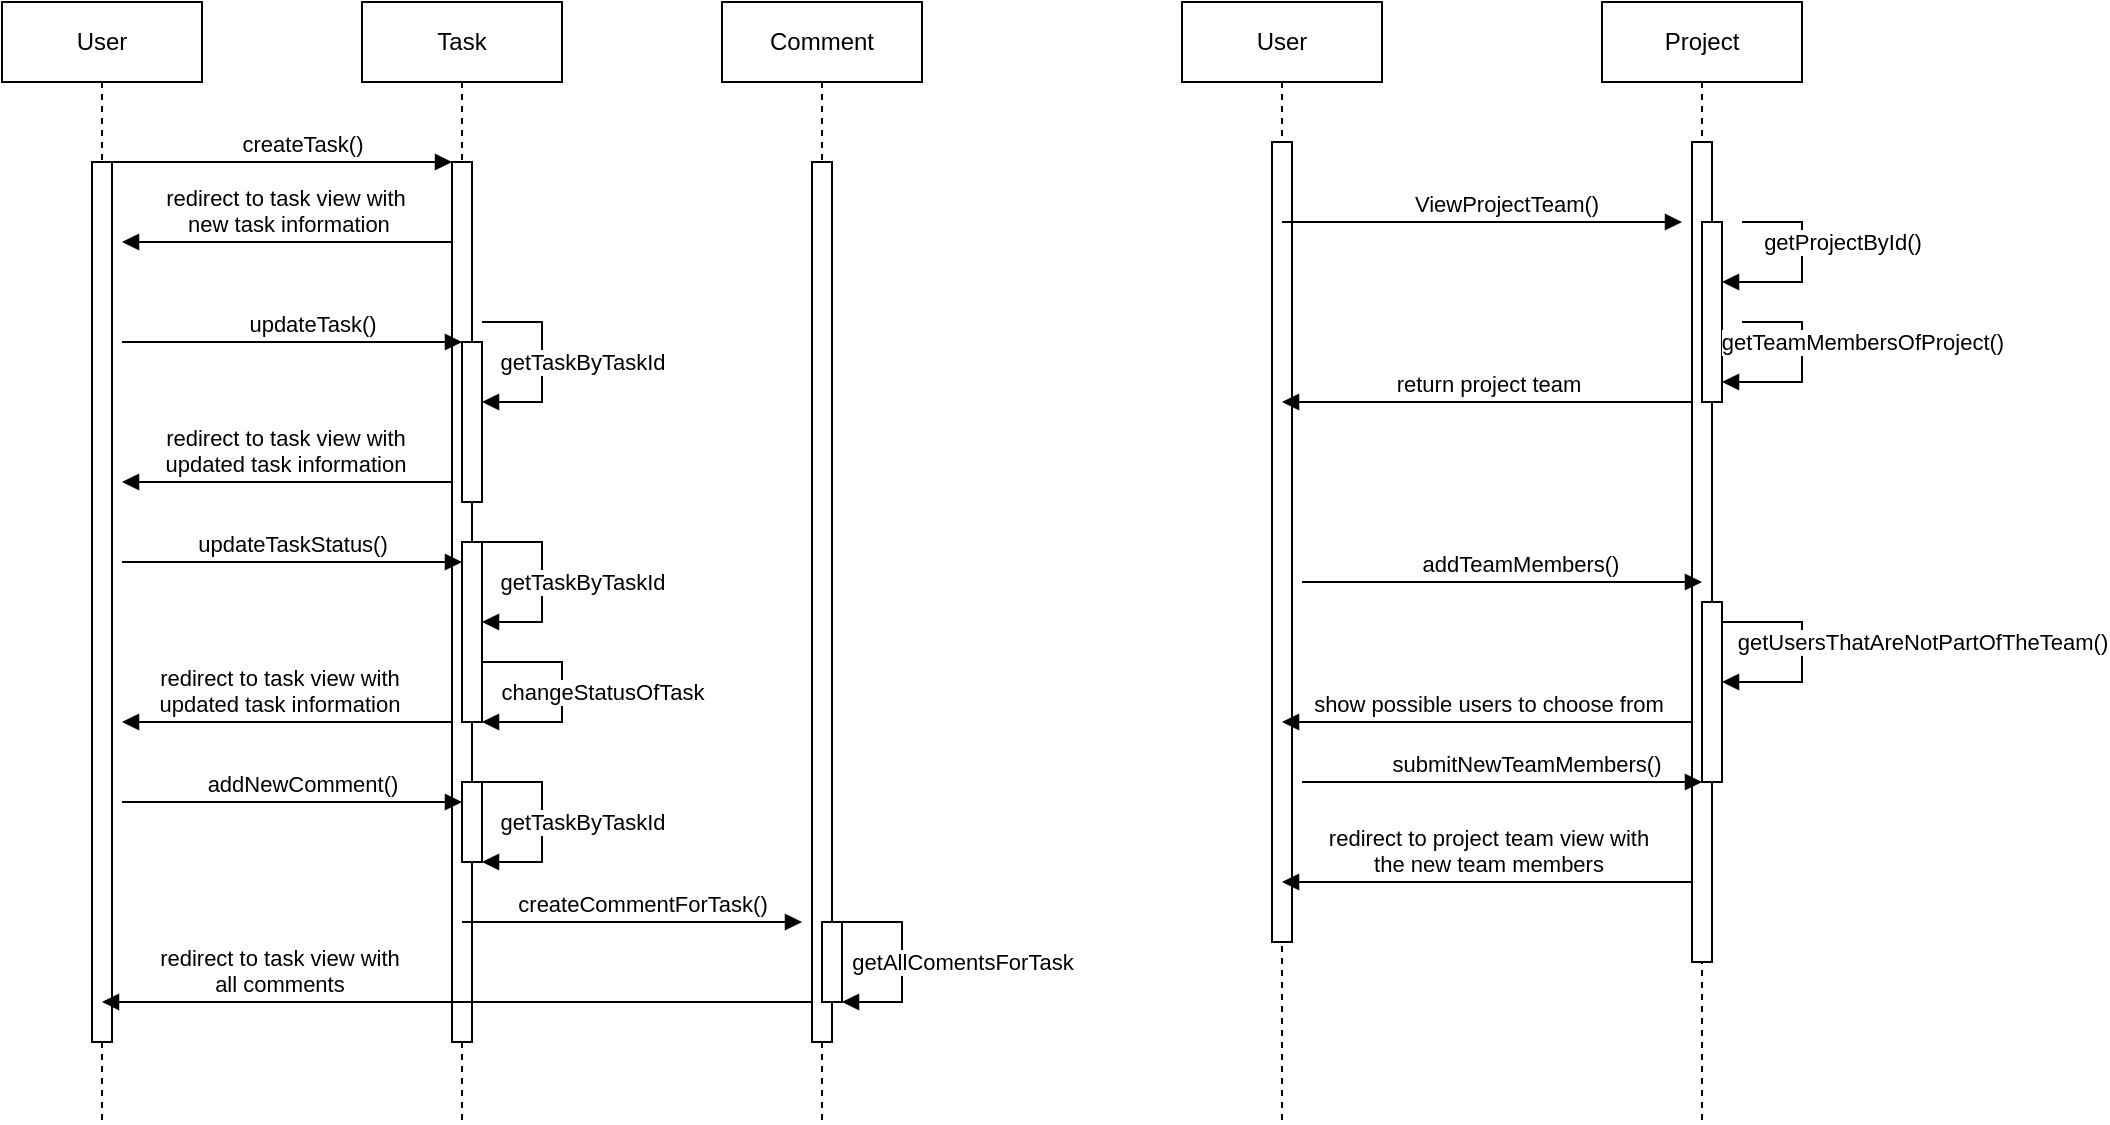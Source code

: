<mxfile version="21.2.4" type="github">
  <diagram name="Page-1" id="2YBvvXClWsGukQMizWep">
    <mxGraphModel dx="1246" dy="430" grid="1" gridSize="10" guides="1" tooltips="1" connect="1" arrows="1" fold="1" page="1" pageScale="1" pageWidth="850" pageHeight="1100" math="0" shadow="0">
      <root>
        <mxCell id="0" />
        <mxCell id="1" parent="0" />
        <mxCell id="aM9ryv3xv72pqoxQDRHE-1" value="User" style="shape=umlLifeline;perimeter=lifelinePerimeter;whiteSpace=wrap;html=1;container=0;dropTarget=0;collapsible=0;recursiveResize=0;outlineConnect=0;portConstraint=eastwest;newEdgeStyle={&quot;edgeStyle&quot;:&quot;elbowEdgeStyle&quot;,&quot;elbow&quot;:&quot;vertical&quot;,&quot;curved&quot;:0,&quot;rounded&quot;:0};" parent="1" vertex="1">
          <mxGeometry x="40" y="40" width="100" height="560" as="geometry" />
        </mxCell>
        <mxCell id="aM9ryv3xv72pqoxQDRHE-2" value="" style="html=1;points=[];perimeter=orthogonalPerimeter;outlineConnect=0;targetShapes=umlLifeline;portConstraint=eastwest;newEdgeStyle={&quot;edgeStyle&quot;:&quot;elbowEdgeStyle&quot;,&quot;elbow&quot;:&quot;vertical&quot;,&quot;curved&quot;:0,&quot;rounded&quot;:0};" parent="aM9ryv3xv72pqoxQDRHE-1" vertex="1">
          <mxGeometry x="45" y="80" width="10" height="440" as="geometry" />
        </mxCell>
        <mxCell id="aM9ryv3xv72pqoxQDRHE-5" value="Task" style="shape=umlLifeline;perimeter=lifelinePerimeter;whiteSpace=wrap;html=1;container=0;dropTarget=0;collapsible=0;recursiveResize=0;outlineConnect=0;portConstraint=eastwest;newEdgeStyle={&quot;edgeStyle&quot;:&quot;elbowEdgeStyle&quot;,&quot;elbow&quot;:&quot;vertical&quot;,&quot;curved&quot;:0,&quot;rounded&quot;:0};" parent="1" vertex="1">
          <mxGeometry x="220" y="40" width="100" height="560" as="geometry" />
        </mxCell>
        <mxCell id="aM9ryv3xv72pqoxQDRHE-6" value="" style="html=1;points=[];perimeter=orthogonalPerimeter;outlineConnect=0;targetShapes=umlLifeline;portConstraint=eastwest;newEdgeStyle={&quot;edgeStyle&quot;:&quot;elbowEdgeStyle&quot;,&quot;elbow&quot;:&quot;vertical&quot;,&quot;curved&quot;:0,&quot;rounded&quot;:0};" parent="aM9ryv3xv72pqoxQDRHE-5" vertex="1">
          <mxGeometry x="45" y="80" width="10" height="440" as="geometry" />
        </mxCell>
        <mxCell id="MTvHvGFfYVo_tMJE1Wvt-5" value="" style="html=1;points=[];perimeter=orthogonalPerimeter;outlineConnect=0;targetShapes=umlLifeline;portConstraint=eastwest;newEdgeStyle={&quot;edgeStyle&quot;:&quot;elbowEdgeStyle&quot;,&quot;elbow&quot;:&quot;vertical&quot;,&quot;curved&quot;:0,&quot;rounded&quot;:0};" vertex="1" parent="aM9ryv3xv72pqoxQDRHE-5">
          <mxGeometry x="50" y="170" width="10" height="80" as="geometry" />
        </mxCell>
        <mxCell id="MTvHvGFfYVo_tMJE1Wvt-6" value="" style="html=1;align=left;spacingLeft=2;endArrow=block;rounded=0;edgeStyle=orthogonalEdgeStyle;curved=0;rounded=0;" edge="1" target="MTvHvGFfYVo_tMJE1Wvt-5" parent="aM9ryv3xv72pqoxQDRHE-5">
          <mxGeometry relative="1" as="geometry">
            <mxPoint x="60" y="160" as="sourcePoint" />
            <Array as="points">
              <mxPoint x="90" y="160" />
              <mxPoint x="90" y="200" />
            </Array>
          </mxGeometry>
        </mxCell>
        <mxCell id="MTvHvGFfYVo_tMJE1Wvt-7" value="getTaskByTaskId" style="edgeLabel;html=1;align=center;verticalAlign=middle;resizable=0;points=[];" vertex="1" connectable="0" parent="MTvHvGFfYVo_tMJE1Wvt-6">
          <mxGeometry x="-0.003" relative="1" as="geometry">
            <mxPoint x="20" as="offset" />
          </mxGeometry>
        </mxCell>
        <mxCell id="MTvHvGFfYVo_tMJE1Wvt-10" value="" style="html=1;points=[];perimeter=orthogonalPerimeter;outlineConnect=0;targetShapes=umlLifeline;portConstraint=eastwest;newEdgeStyle={&quot;edgeStyle&quot;:&quot;elbowEdgeStyle&quot;,&quot;elbow&quot;:&quot;vertical&quot;,&quot;curved&quot;:0,&quot;rounded&quot;:0};" vertex="1" parent="aM9ryv3xv72pqoxQDRHE-5">
          <mxGeometry x="50" y="270" width="10" height="90" as="geometry" />
        </mxCell>
        <mxCell id="MTvHvGFfYVo_tMJE1Wvt-13" value="" style="html=1;align=left;spacingLeft=2;endArrow=block;rounded=0;edgeStyle=orthogonalEdgeStyle;curved=0;rounded=0;" edge="1" parent="aM9ryv3xv72pqoxQDRHE-5" source="MTvHvGFfYVo_tMJE1Wvt-10" target="MTvHvGFfYVo_tMJE1Wvt-10">
          <mxGeometry relative="1" as="geometry">
            <mxPoint x="69.96" y="330" as="sourcePoint" />
            <Array as="points">
              <mxPoint x="100" y="330" />
              <mxPoint x="100" y="360" />
            </Array>
            <mxPoint x="69.96" y="360" as="targetPoint" />
          </mxGeometry>
        </mxCell>
        <mxCell id="MTvHvGFfYVo_tMJE1Wvt-14" value="changeStatusOfTask" style="edgeLabel;html=1;align=center;verticalAlign=middle;resizable=0;points=[];" vertex="1" connectable="0" parent="MTvHvGFfYVo_tMJE1Wvt-13">
          <mxGeometry x="-0.003" relative="1" as="geometry">
            <mxPoint x="20" as="offset" />
          </mxGeometry>
        </mxCell>
        <mxCell id="MTvHvGFfYVo_tMJE1Wvt-25" value="" style="html=1;points=[];perimeter=orthogonalPerimeter;outlineConnect=0;targetShapes=umlLifeline;portConstraint=eastwest;newEdgeStyle={&quot;edgeStyle&quot;:&quot;elbowEdgeStyle&quot;,&quot;elbow&quot;:&quot;vertical&quot;,&quot;curved&quot;:0,&quot;rounded&quot;:0};" vertex="1" parent="aM9ryv3xv72pqoxQDRHE-5">
          <mxGeometry x="50" y="390" width="10" height="40" as="geometry" />
        </mxCell>
        <mxCell id="aM9ryv3xv72pqoxQDRHE-7" value="createTask()" style="html=1;verticalAlign=bottom;endArrow=block;edgeStyle=elbowEdgeStyle;elbow=vertical;curved=0;rounded=0;" parent="1" source="aM9ryv3xv72pqoxQDRHE-2" target="aM9ryv3xv72pqoxQDRHE-6" edge="1">
          <mxGeometry x="0.118" relative="1" as="geometry">
            <mxPoint x="195" y="130" as="sourcePoint" />
            <Array as="points">
              <mxPoint x="180" y="120" />
            </Array>
            <mxPoint as="offset" />
          </mxGeometry>
        </mxCell>
        <mxCell id="aM9ryv3xv72pqoxQDRHE-9" value="redirect to task view with&amp;nbsp;&lt;br&gt;new task information" style="html=1;verticalAlign=bottom;endArrow=block;edgeStyle=elbowEdgeStyle;elbow=vertical;curved=0;rounded=0;" parent="1" source="aM9ryv3xv72pqoxQDRHE-6" edge="1">
          <mxGeometry relative="1" as="geometry">
            <mxPoint x="175" y="160" as="sourcePoint" />
            <Array as="points">
              <mxPoint x="220" y="160" />
              <mxPoint x="170" y="150" />
            </Array>
            <mxPoint x="100" y="160" as="targetPoint" />
          </mxGeometry>
        </mxCell>
        <mxCell id="MTvHvGFfYVo_tMJE1Wvt-1" value="updateTask()" style="html=1;verticalAlign=bottom;endArrow=block;edgeStyle=elbowEdgeStyle;elbow=vertical;curved=0;rounded=0;" edge="1" parent="1">
          <mxGeometry x="0.118" relative="1" as="geometry">
            <mxPoint x="100" y="210" as="sourcePoint" />
            <Array as="points">
              <mxPoint x="185" y="210" />
            </Array>
            <mxPoint x="270" y="210" as="targetPoint" />
            <mxPoint as="offset" />
          </mxGeometry>
        </mxCell>
        <mxCell id="MTvHvGFfYVo_tMJE1Wvt-8" value="redirect to task view with&amp;nbsp;&lt;br&gt;updated task information&amp;nbsp;" style="html=1;verticalAlign=bottom;endArrow=block;edgeStyle=elbowEdgeStyle;elbow=vertical;curved=0;rounded=0;" edge="1" parent="1">
          <mxGeometry relative="1" as="geometry">
            <mxPoint x="265" y="280" as="sourcePoint" />
            <Array as="points">
              <mxPoint x="220" y="280" />
              <mxPoint x="170" y="270" />
            </Array>
            <mxPoint x="100" y="280" as="targetPoint" />
          </mxGeometry>
        </mxCell>
        <mxCell id="MTvHvGFfYVo_tMJE1Wvt-9" value="updateTaskStatus()" style="html=1;verticalAlign=bottom;endArrow=block;edgeStyle=elbowEdgeStyle;elbow=vertical;curved=0;rounded=0;" edge="1" parent="1">
          <mxGeometry relative="1" as="geometry">
            <mxPoint x="100" y="320" as="sourcePoint" />
            <Array as="points">
              <mxPoint x="185" y="320" />
            </Array>
            <mxPoint x="270" y="320" as="targetPoint" />
            <mxPoint as="offset" />
          </mxGeometry>
        </mxCell>
        <mxCell id="MTvHvGFfYVo_tMJE1Wvt-11" value="" style="html=1;align=left;spacingLeft=2;endArrow=block;rounded=0;edgeStyle=orthogonalEdgeStyle;curved=0;rounded=0;" edge="1" parent="1" target="MTvHvGFfYVo_tMJE1Wvt-10">
          <mxGeometry relative="1" as="geometry">
            <mxPoint x="280" y="310" as="sourcePoint" />
            <Array as="points">
              <mxPoint x="310" y="310" />
              <mxPoint x="310" y="350" />
            </Array>
            <mxPoint x="280" y="350" as="targetPoint" />
          </mxGeometry>
        </mxCell>
        <mxCell id="MTvHvGFfYVo_tMJE1Wvt-12" value="getTaskByTaskId" style="edgeLabel;html=1;align=center;verticalAlign=middle;resizable=0;points=[];" vertex="1" connectable="0" parent="MTvHvGFfYVo_tMJE1Wvt-11">
          <mxGeometry x="-0.003" relative="1" as="geometry">
            <mxPoint x="20" as="offset" />
          </mxGeometry>
        </mxCell>
        <mxCell id="MTvHvGFfYVo_tMJE1Wvt-15" value="redirect to task view with&amp;nbsp;&lt;br&gt;updated task information&amp;nbsp;" style="html=1;verticalAlign=bottom;endArrow=block;edgeStyle=elbowEdgeStyle;elbow=vertical;curved=0;rounded=0;" edge="1" parent="1">
          <mxGeometry x="0.03" relative="1" as="geometry">
            <mxPoint x="265" y="400" as="sourcePoint" />
            <Array as="points">
              <mxPoint x="220" y="400" />
              <mxPoint x="170" y="390" />
            </Array>
            <mxPoint x="100" y="400" as="targetPoint" />
            <mxPoint as="offset" />
          </mxGeometry>
        </mxCell>
        <mxCell id="MTvHvGFfYVo_tMJE1Wvt-16" value="Comment" style="shape=umlLifeline;perimeter=lifelinePerimeter;whiteSpace=wrap;html=1;container=0;dropTarget=0;collapsible=0;recursiveResize=0;outlineConnect=0;portConstraint=eastwest;newEdgeStyle={&quot;edgeStyle&quot;:&quot;elbowEdgeStyle&quot;,&quot;elbow&quot;:&quot;vertical&quot;,&quot;curved&quot;:0,&quot;rounded&quot;:0};" vertex="1" parent="1">
          <mxGeometry x="400" y="40" width="100" height="560" as="geometry" />
        </mxCell>
        <mxCell id="MTvHvGFfYVo_tMJE1Wvt-17" value="" style="html=1;points=[];perimeter=orthogonalPerimeter;outlineConnect=0;targetShapes=umlLifeline;portConstraint=eastwest;newEdgeStyle={&quot;edgeStyle&quot;:&quot;elbowEdgeStyle&quot;,&quot;elbow&quot;:&quot;vertical&quot;,&quot;curved&quot;:0,&quot;rounded&quot;:0};" vertex="1" parent="MTvHvGFfYVo_tMJE1Wvt-16">
          <mxGeometry x="45" y="80" width="10" height="440" as="geometry" />
        </mxCell>
        <mxCell id="MTvHvGFfYVo_tMJE1Wvt-21" value="" style="html=1;points=[];perimeter=orthogonalPerimeter;outlineConnect=0;targetShapes=umlLifeline;portConstraint=eastwest;newEdgeStyle={&quot;edgeStyle&quot;:&quot;elbowEdgeStyle&quot;,&quot;elbow&quot;:&quot;vertical&quot;,&quot;curved&quot;:0,&quot;rounded&quot;:0};" vertex="1" parent="MTvHvGFfYVo_tMJE1Wvt-16">
          <mxGeometry x="50" y="460" width="10" height="40" as="geometry" />
        </mxCell>
        <mxCell id="MTvHvGFfYVo_tMJE1Wvt-24" value="addNewComment()" style="html=1;verticalAlign=bottom;endArrow=block;edgeStyle=elbowEdgeStyle;elbow=vertical;curved=0;rounded=0;" edge="1" parent="1">
          <mxGeometry x="0.059" relative="1" as="geometry">
            <mxPoint x="100" y="440" as="sourcePoint" />
            <Array as="points">
              <mxPoint x="185" y="440" />
            </Array>
            <mxPoint x="270" y="440" as="targetPoint" />
            <mxPoint as="offset" />
          </mxGeometry>
        </mxCell>
        <mxCell id="MTvHvGFfYVo_tMJE1Wvt-26" value="" style="html=1;align=left;spacingLeft=2;endArrow=block;rounded=0;edgeStyle=orthogonalEdgeStyle;curved=0;rounded=0;" edge="1" parent="1">
          <mxGeometry relative="1" as="geometry">
            <mxPoint x="280" y="430" as="sourcePoint" />
            <Array as="points">
              <mxPoint x="310" y="430" />
              <mxPoint x="310" y="470" />
            </Array>
            <mxPoint x="280" y="470" as="targetPoint" />
          </mxGeometry>
        </mxCell>
        <mxCell id="MTvHvGFfYVo_tMJE1Wvt-27" value="getTaskByTaskId" style="edgeLabel;html=1;align=center;verticalAlign=middle;resizable=0;points=[];" vertex="1" connectable="0" parent="MTvHvGFfYVo_tMJE1Wvt-26">
          <mxGeometry x="-0.003" relative="1" as="geometry">
            <mxPoint x="20" as="offset" />
          </mxGeometry>
        </mxCell>
        <mxCell id="MTvHvGFfYVo_tMJE1Wvt-28" value="createCommentForTask()" style="html=1;verticalAlign=bottom;endArrow=block;edgeStyle=elbowEdgeStyle;elbow=vertical;curved=0;rounded=0;" edge="1" parent="1">
          <mxGeometry x="0.055" relative="1" as="geometry">
            <mxPoint x="270" y="500" as="sourcePoint" />
            <Array as="points">
              <mxPoint x="355" y="500" />
            </Array>
            <mxPoint x="440" y="500" as="targetPoint" />
            <mxPoint as="offset" />
          </mxGeometry>
        </mxCell>
        <mxCell id="MTvHvGFfYVo_tMJE1Wvt-29" value="" style="html=1;align=left;spacingLeft=2;endArrow=block;rounded=0;edgeStyle=orthogonalEdgeStyle;curved=0;rounded=0;" edge="1" parent="1">
          <mxGeometry relative="1" as="geometry">
            <mxPoint x="460" y="500" as="sourcePoint" />
            <Array as="points">
              <mxPoint x="490" y="500" />
              <mxPoint x="490" y="540" />
            </Array>
            <mxPoint x="460" y="540" as="targetPoint" />
          </mxGeometry>
        </mxCell>
        <mxCell id="MTvHvGFfYVo_tMJE1Wvt-30" value="getAllComentsForTask" style="edgeLabel;html=1;align=center;verticalAlign=middle;resizable=0;points=[];" vertex="1" connectable="0" parent="MTvHvGFfYVo_tMJE1Wvt-29">
          <mxGeometry x="-0.003" relative="1" as="geometry">
            <mxPoint x="30" as="offset" />
          </mxGeometry>
        </mxCell>
        <mxCell id="MTvHvGFfYVo_tMJE1Wvt-31" value="redirect to task view with&amp;nbsp;&lt;br&gt;all comments&amp;nbsp;" style="html=1;verticalAlign=bottom;endArrow=block;edgeStyle=elbowEdgeStyle;elbow=vertical;curved=0;rounded=0;" edge="1" parent="1" target="aM9ryv3xv72pqoxQDRHE-1">
          <mxGeometry x="0.492" relative="1" as="geometry">
            <mxPoint x="445" y="540" as="sourcePoint" />
            <Array as="points">
              <mxPoint x="400" y="540" />
              <mxPoint x="350" y="530" />
            </Array>
            <mxPoint x="280" y="540" as="targetPoint" />
            <mxPoint as="offset" />
          </mxGeometry>
        </mxCell>
        <mxCell id="MTvHvGFfYVo_tMJE1Wvt-32" value="User" style="shape=umlLifeline;perimeter=lifelinePerimeter;whiteSpace=wrap;html=1;container=0;dropTarget=0;collapsible=0;recursiveResize=0;outlineConnect=0;portConstraint=eastwest;newEdgeStyle={&quot;edgeStyle&quot;:&quot;elbowEdgeStyle&quot;,&quot;elbow&quot;:&quot;vertical&quot;,&quot;curved&quot;:0,&quot;rounded&quot;:0};" vertex="1" parent="1">
          <mxGeometry x="630" y="40" width="100" height="560" as="geometry" />
        </mxCell>
        <mxCell id="MTvHvGFfYVo_tMJE1Wvt-33" value="" style="html=1;points=[];perimeter=orthogonalPerimeter;outlineConnect=0;targetShapes=umlLifeline;portConstraint=eastwest;newEdgeStyle={&quot;edgeStyle&quot;:&quot;elbowEdgeStyle&quot;,&quot;elbow&quot;:&quot;vertical&quot;,&quot;curved&quot;:0,&quot;rounded&quot;:0};" vertex="1" parent="MTvHvGFfYVo_tMJE1Wvt-32">
          <mxGeometry x="45" y="70" width="10" height="400" as="geometry" />
        </mxCell>
        <mxCell id="MTvHvGFfYVo_tMJE1Wvt-34" value="Project" style="shape=umlLifeline;perimeter=lifelinePerimeter;whiteSpace=wrap;html=1;container=0;dropTarget=0;collapsible=0;recursiveResize=0;outlineConnect=0;portConstraint=eastwest;newEdgeStyle={&quot;edgeStyle&quot;:&quot;elbowEdgeStyle&quot;,&quot;elbow&quot;:&quot;vertical&quot;,&quot;curved&quot;:0,&quot;rounded&quot;:0};" vertex="1" parent="1">
          <mxGeometry x="840" y="40" width="100" height="560" as="geometry" />
        </mxCell>
        <mxCell id="MTvHvGFfYVo_tMJE1Wvt-35" value="" style="html=1;points=[];perimeter=orthogonalPerimeter;outlineConnect=0;targetShapes=umlLifeline;portConstraint=eastwest;newEdgeStyle={&quot;edgeStyle&quot;:&quot;elbowEdgeStyle&quot;,&quot;elbow&quot;:&quot;vertical&quot;,&quot;curved&quot;:0,&quot;rounded&quot;:0};" vertex="1" parent="MTvHvGFfYVo_tMJE1Wvt-34">
          <mxGeometry x="45" y="70" width="10" height="410" as="geometry" />
        </mxCell>
        <mxCell id="MTvHvGFfYVo_tMJE1Wvt-36" value="" style="html=1;points=[];perimeter=orthogonalPerimeter;outlineConnect=0;targetShapes=umlLifeline;portConstraint=eastwest;newEdgeStyle={&quot;edgeStyle&quot;:&quot;elbowEdgeStyle&quot;,&quot;elbow&quot;:&quot;vertical&quot;,&quot;curved&quot;:0,&quot;rounded&quot;:0};" vertex="1" parent="MTvHvGFfYVo_tMJE1Wvt-34">
          <mxGeometry x="50" y="110" width="10" height="90" as="geometry" />
        </mxCell>
        <mxCell id="MTvHvGFfYVo_tMJE1Wvt-37" value="" style="html=1;align=left;spacingLeft=2;endArrow=block;rounded=0;edgeStyle=orthogonalEdgeStyle;curved=0;rounded=0;" edge="1" parent="MTvHvGFfYVo_tMJE1Wvt-34" target="MTvHvGFfYVo_tMJE1Wvt-36">
          <mxGeometry relative="1" as="geometry">
            <mxPoint x="70" y="110" as="sourcePoint" />
            <Array as="points">
              <mxPoint x="70" y="110" />
              <mxPoint x="100" y="110" />
              <mxPoint x="100" y="140" />
            </Array>
            <mxPoint x="65.034" y="120" as="targetPoint" />
          </mxGeometry>
        </mxCell>
        <mxCell id="MTvHvGFfYVo_tMJE1Wvt-38" value="getProjectById()" style="edgeLabel;html=1;align=center;verticalAlign=middle;resizable=0;points=[];" vertex="1" connectable="0" parent="MTvHvGFfYVo_tMJE1Wvt-37">
          <mxGeometry x="-0.003" relative="1" as="geometry">
            <mxPoint x="20" y="-10" as="offset" />
          </mxGeometry>
        </mxCell>
        <mxCell id="MTvHvGFfYVo_tMJE1Wvt-39" value="" style="html=1;points=[];perimeter=orthogonalPerimeter;outlineConnect=0;targetShapes=umlLifeline;portConstraint=eastwest;newEdgeStyle={&quot;edgeStyle&quot;:&quot;elbowEdgeStyle&quot;,&quot;elbow&quot;:&quot;vertical&quot;,&quot;curved&quot;:0,&quot;rounded&quot;:0};" vertex="1" parent="MTvHvGFfYVo_tMJE1Wvt-34">
          <mxGeometry x="50" y="300" width="10" height="90" as="geometry" />
        </mxCell>
        <mxCell id="MTvHvGFfYVo_tMJE1Wvt-40" value="" style="html=1;align=left;spacingLeft=2;endArrow=block;rounded=0;edgeStyle=orthogonalEdgeStyle;curved=0;rounded=0;" edge="1" parent="MTvHvGFfYVo_tMJE1Wvt-34" source="MTvHvGFfYVo_tMJE1Wvt-39" target="MTvHvGFfYVo_tMJE1Wvt-39">
          <mxGeometry relative="1" as="geometry">
            <mxPoint x="69.96" y="330" as="sourcePoint" />
            <Array as="points">
              <mxPoint x="100" y="310" />
              <mxPoint x="100" y="340" />
            </Array>
            <mxPoint x="69.96" y="360" as="targetPoint" />
          </mxGeometry>
        </mxCell>
        <mxCell id="MTvHvGFfYVo_tMJE1Wvt-41" value="getUsersThatAreNotPartOfTheTeam()" style="edgeLabel;html=1;align=center;verticalAlign=middle;resizable=0;points=[];" vertex="1" connectable="0" parent="MTvHvGFfYVo_tMJE1Wvt-40">
          <mxGeometry x="-0.003" relative="1" as="geometry">
            <mxPoint x="60" y="-5" as="offset" />
          </mxGeometry>
        </mxCell>
        <mxCell id="MTvHvGFfYVo_tMJE1Wvt-43" value="ViewProjectTeam()" style="html=1;verticalAlign=bottom;endArrow=block;edgeStyle=elbowEdgeStyle;elbow=vertical;curved=0;rounded=0;" edge="1" parent="1" source="MTvHvGFfYVo_tMJE1Wvt-32">
          <mxGeometry x="0.118" relative="1" as="geometry">
            <mxPoint x="710" y="150" as="sourcePoint" />
            <Array as="points">
              <mxPoint x="830" y="150" />
              <mxPoint x="795" y="150" />
            </Array>
            <mxPoint x="880" y="150" as="targetPoint" />
            <mxPoint as="offset" />
          </mxGeometry>
        </mxCell>
        <mxCell id="MTvHvGFfYVo_tMJE1Wvt-44" value="" style="html=1;align=left;spacingLeft=2;endArrow=block;rounded=0;edgeStyle=orthogonalEdgeStyle;curved=0;rounded=0;" edge="1" parent="1">
          <mxGeometry relative="1" as="geometry">
            <mxPoint x="910" y="200" as="sourcePoint" />
            <Array as="points">
              <mxPoint x="910" y="200" />
              <mxPoint x="940" y="200" />
              <mxPoint x="940" y="230" />
            </Array>
            <mxPoint x="900" y="230" as="targetPoint" />
          </mxGeometry>
        </mxCell>
        <mxCell id="MTvHvGFfYVo_tMJE1Wvt-45" value="getTeamMembersOfProject()" style="edgeLabel;html=1;align=center;verticalAlign=middle;resizable=0;points=[];" vertex="1" connectable="0" parent="MTvHvGFfYVo_tMJE1Wvt-44">
          <mxGeometry x="-0.003" relative="1" as="geometry">
            <mxPoint x="30" y="-10" as="offset" />
          </mxGeometry>
        </mxCell>
        <mxCell id="MTvHvGFfYVo_tMJE1Wvt-46" value="return project team" style="html=1;verticalAlign=bottom;endArrow=block;edgeStyle=elbowEdgeStyle;elbow=vertical;curved=0;rounded=0;" edge="1" parent="1" target="MTvHvGFfYVo_tMJE1Wvt-32">
          <mxGeometry relative="1" as="geometry">
            <mxPoint x="885" y="240" as="sourcePoint" />
            <Array as="points">
              <mxPoint x="840" y="240" />
              <mxPoint x="790" y="230" />
            </Array>
            <mxPoint x="720" y="240" as="targetPoint" />
          </mxGeometry>
        </mxCell>
        <mxCell id="MTvHvGFfYVo_tMJE1Wvt-47" value="addTeamMembers()" style="html=1;verticalAlign=bottom;endArrow=block;edgeStyle=elbowEdgeStyle;elbow=vertical;curved=0;rounded=0;" edge="1" parent="1">
          <mxGeometry x="0.1" relative="1" as="geometry">
            <mxPoint x="690" y="330" as="sourcePoint" />
            <Array as="points">
              <mxPoint x="840" y="330" />
              <mxPoint x="805" y="330" />
            </Array>
            <mxPoint x="890" y="330" as="targetPoint" />
            <mxPoint x="-1" as="offset" />
          </mxGeometry>
        </mxCell>
        <mxCell id="MTvHvGFfYVo_tMJE1Wvt-49" value="show possible users to choose from" style="html=1;verticalAlign=bottom;endArrow=block;edgeStyle=elbowEdgeStyle;elbow=vertical;curved=0;rounded=0;" edge="1" parent="1">
          <mxGeometry relative="1" as="geometry">
            <mxPoint x="885" y="400" as="sourcePoint" />
            <Array as="points">
              <mxPoint x="840" y="400" />
              <mxPoint x="790" y="390" />
            </Array>
            <mxPoint x="680" y="400" as="targetPoint" />
          </mxGeometry>
        </mxCell>
        <mxCell id="MTvHvGFfYVo_tMJE1Wvt-50" value="submitNewTeamMembers()" style="html=1;verticalAlign=bottom;endArrow=block;edgeStyle=elbowEdgeStyle;elbow=vertical;curved=0;rounded=0;" edge="1" parent="1">
          <mxGeometry x="0.118" relative="1" as="geometry">
            <mxPoint x="690" y="430" as="sourcePoint" />
            <Array as="points">
              <mxPoint x="840" y="430" />
              <mxPoint x="805" y="430" />
            </Array>
            <mxPoint x="890" y="430" as="targetPoint" />
            <mxPoint as="offset" />
          </mxGeometry>
        </mxCell>
        <mxCell id="MTvHvGFfYVo_tMJE1Wvt-51" value="redirect to project team view with&lt;br&gt;the new team members" style="html=1;verticalAlign=bottom;endArrow=block;edgeStyle=elbowEdgeStyle;elbow=vertical;curved=0;rounded=0;" edge="1" parent="1">
          <mxGeometry relative="1" as="geometry">
            <mxPoint x="885" y="480" as="sourcePoint" />
            <Array as="points">
              <mxPoint x="840" y="480" />
              <mxPoint x="790" y="470" />
            </Array>
            <mxPoint x="680" y="480" as="targetPoint" />
          </mxGeometry>
        </mxCell>
      </root>
    </mxGraphModel>
  </diagram>
</mxfile>
